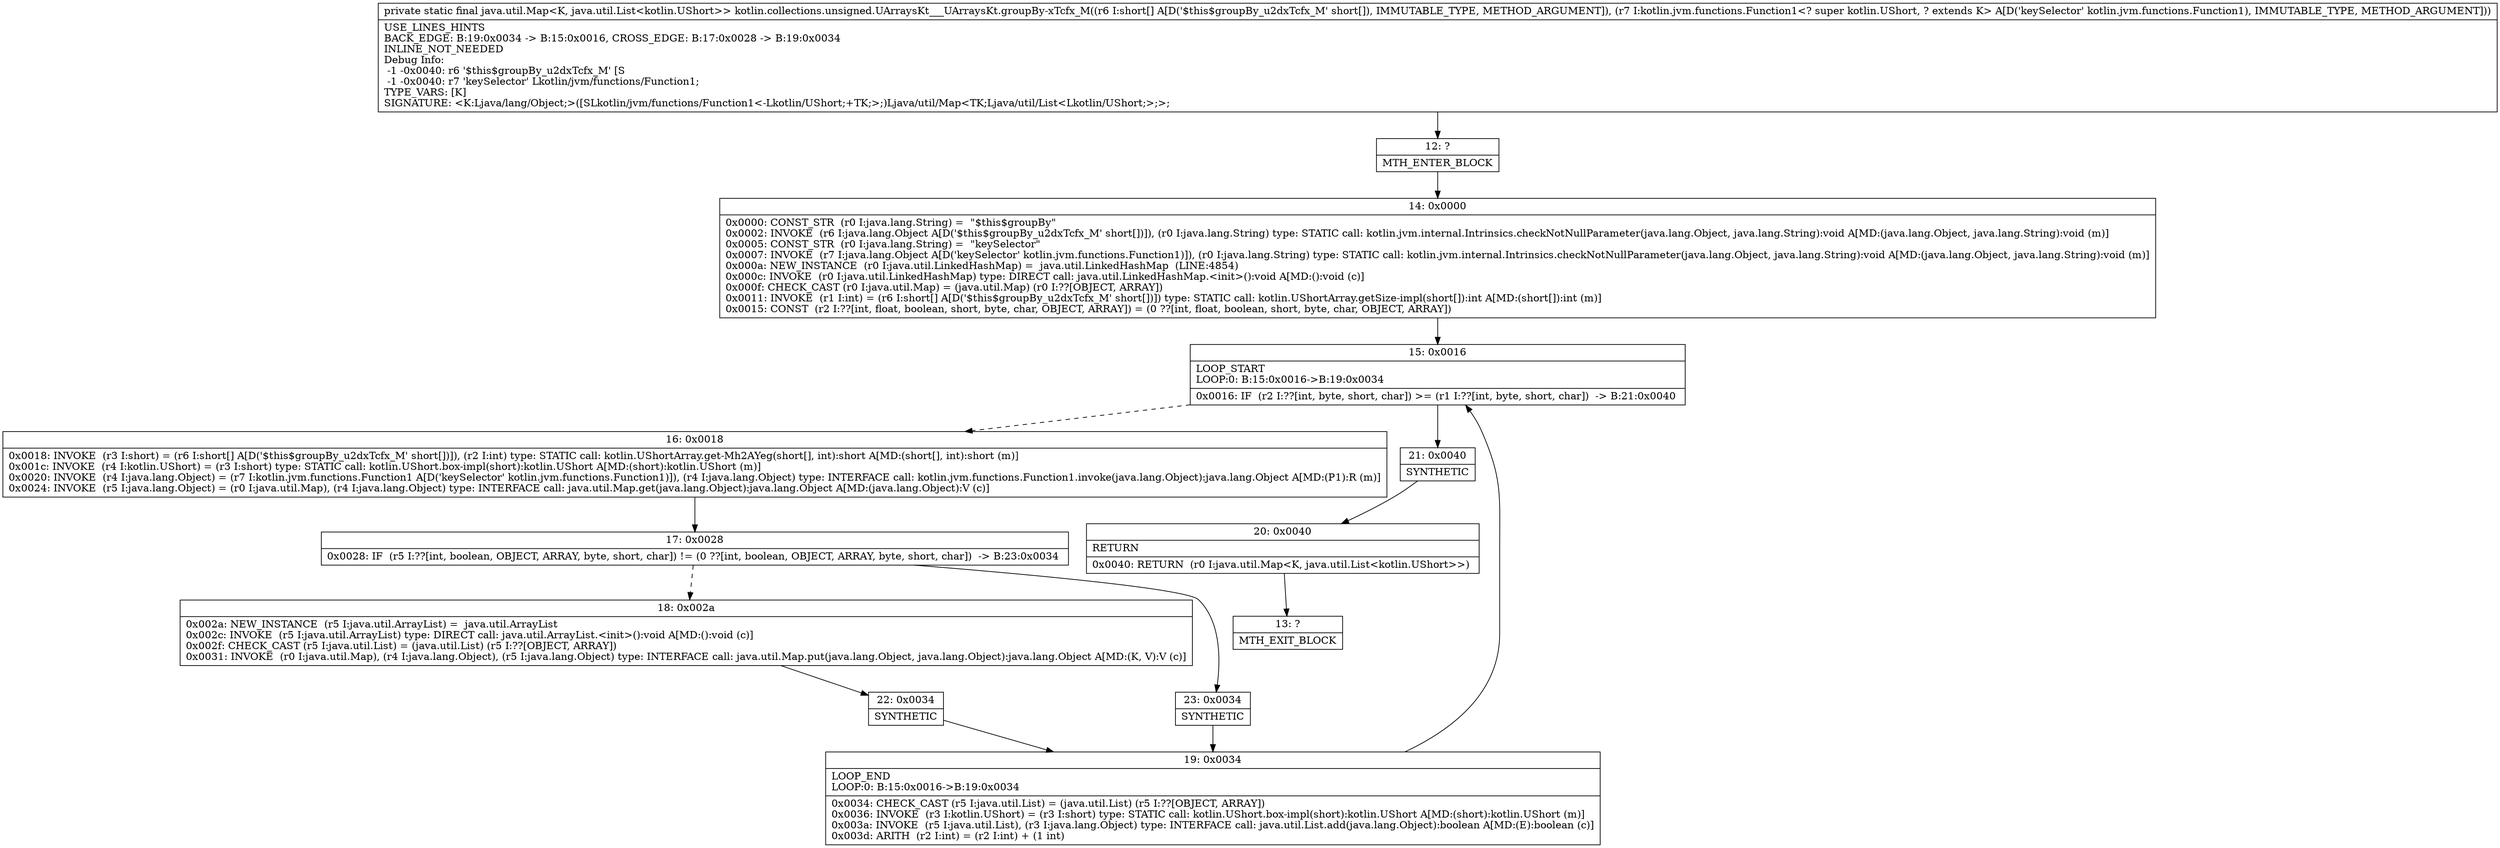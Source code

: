 digraph "CFG forkotlin.collections.unsigned.UArraysKt___UArraysKt.groupBy\-xTcfx_M([SLkotlin\/jvm\/functions\/Function1;)Ljava\/util\/Map;" {
Node_12 [shape=record,label="{12\:\ ?|MTH_ENTER_BLOCK\l}"];
Node_14 [shape=record,label="{14\:\ 0x0000|0x0000: CONST_STR  (r0 I:java.lang.String) =  \"$this$groupBy\" \l0x0002: INVOKE  (r6 I:java.lang.Object A[D('$this$groupBy_u2dxTcfx_M' short[])]), (r0 I:java.lang.String) type: STATIC call: kotlin.jvm.internal.Intrinsics.checkNotNullParameter(java.lang.Object, java.lang.String):void A[MD:(java.lang.Object, java.lang.String):void (m)]\l0x0005: CONST_STR  (r0 I:java.lang.String) =  \"keySelector\" \l0x0007: INVOKE  (r7 I:java.lang.Object A[D('keySelector' kotlin.jvm.functions.Function1)]), (r0 I:java.lang.String) type: STATIC call: kotlin.jvm.internal.Intrinsics.checkNotNullParameter(java.lang.Object, java.lang.String):void A[MD:(java.lang.Object, java.lang.String):void (m)]\l0x000a: NEW_INSTANCE  (r0 I:java.util.LinkedHashMap) =  java.util.LinkedHashMap  (LINE:4854)\l0x000c: INVOKE  (r0 I:java.util.LinkedHashMap) type: DIRECT call: java.util.LinkedHashMap.\<init\>():void A[MD:():void (c)]\l0x000f: CHECK_CAST (r0 I:java.util.Map) = (java.util.Map) (r0 I:??[OBJECT, ARRAY]) \l0x0011: INVOKE  (r1 I:int) = (r6 I:short[] A[D('$this$groupBy_u2dxTcfx_M' short[])]) type: STATIC call: kotlin.UShortArray.getSize\-impl(short[]):int A[MD:(short[]):int (m)]\l0x0015: CONST  (r2 I:??[int, float, boolean, short, byte, char, OBJECT, ARRAY]) = (0 ??[int, float, boolean, short, byte, char, OBJECT, ARRAY]) \l}"];
Node_15 [shape=record,label="{15\:\ 0x0016|LOOP_START\lLOOP:0: B:15:0x0016\-\>B:19:0x0034\l|0x0016: IF  (r2 I:??[int, byte, short, char]) \>= (r1 I:??[int, byte, short, char])  \-\> B:21:0x0040 \l}"];
Node_16 [shape=record,label="{16\:\ 0x0018|0x0018: INVOKE  (r3 I:short) = (r6 I:short[] A[D('$this$groupBy_u2dxTcfx_M' short[])]), (r2 I:int) type: STATIC call: kotlin.UShortArray.get\-Mh2AYeg(short[], int):short A[MD:(short[], int):short (m)]\l0x001c: INVOKE  (r4 I:kotlin.UShort) = (r3 I:short) type: STATIC call: kotlin.UShort.box\-impl(short):kotlin.UShort A[MD:(short):kotlin.UShort (m)]\l0x0020: INVOKE  (r4 I:java.lang.Object) = (r7 I:kotlin.jvm.functions.Function1 A[D('keySelector' kotlin.jvm.functions.Function1)]), (r4 I:java.lang.Object) type: INTERFACE call: kotlin.jvm.functions.Function1.invoke(java.lang.Object):java.lang.Object A[MD:(P1):R (m)]\l0x0024: INVOKE  (r5 I:java.lang.Object) = (r0 I:java.util.Map), (r4 I:java.lang.Object) type: INTERFACE call: java.util.Map.get(java.lang.Object):java.lang.Object A[MD:(java.lang.Object):V (c)]\l}"];
Node_17 [shape=record,label="{17\:\ 0x0028|0x0028: IF  (r5 I:??[int, boolean, OBJECT, ARRAY, byte, short, char]) != (0 ??[int, boolean, OBJECT, ARRAY, byte, short, char])  \-\> B:23:0x0034 \l}"];
Node_18 [shape=record,label="{18\:\ 0x002a|0x002a: NEW_INSTANCE  (r5 I:java.util.ArrayList) =  java.util.ArrayList \l0x002c: INVOKE  (r5 I:java.util.ArrayList) type: DIRECT call: java.util.ArrayList.\<init\>():void A[MD:():void (c)]\l0x002f: CHECK_CAST (r5 I:java.util.List) = (java.util.List) (r5 I:??[OBJECT, ARRAY]) \l0x0031: INVOKE  (r0 I:java.util.Map), (r4 I:java.lang.Object), (r5 I:java.lang.Object) type: INTERFACE call: java.util.Map.put(java.lang.Object, java.lang.Object):java.lang.Object A[MD:(K, V):V (c)]\l}"];
Node_22 [shape=record,label="{22\:\ 0x0034|SYNTHETIC\l}"];
Node_19 [shape=record,label="{19\:\ 0x0034|LOOP_END\lLOOP:0: B:15:0x0016\-\>B:19:0x0034\l|0x0034: CHECK_CAST (r5 I:java.util.List) = (java.util.List) (r5 I:??[OBJECT, ARRAY]) \l0x0036: INVOKE  (r3 I:kotlin.UShort) = (r3 I:short) type: STATIC call: kotlin.UShort.box\-impl(short):kotlin.UShort A[MD:(short):kotlin.UShort (m)]\l0x003a: INVOKE  (r5 I:java.util.List), (r3 I:java.lang.Object) type: INTERFACE call: java.util.List.add(java.lang.Object):boolean A[MD:(E):boolean (c)]\l0x003d: ARITH  (r2 I:int) = (r2 I:int) + (1 int) \l}"];
Node_23 [shape=record,label="{23\:\ 0x0034|SYNTHETIC\l}"];
Node_21 [shape=record,label="{21\:\ 0x0040|SYNTHETIC\l}"];
Node_20 [shape=record,label="{20\:\ 0x0040|RETURN\l|0x0040: RETURN  (r0 I:java.util.Map\<K, java.util.List\<kotlin.UShort\>\>) \l}"];
Node_13 [shape=record,label="{13\:\ ?|MTH_EXIT_BLOCK\l}"];
MethodNode[shape=record,label="{private static final java.util.Map\<K, java.util.List\<kotlin.UShort\>\> kotlin.collections.unsigned.UArraysKt___UArraysKt.groupBy\-xTcfx_M((r6 I:short[] A[D('$this$groupBy_u2dxTcfx_M' short[]), IMMUTABLE_TYPE, METHOD_ARGUMENT]), (r7 I:kotlin.jvm.functions.Function1\<? super kotlin.UShort, ? extends K\> A[D('keySelector' kotlin.jvm.functions.Function1), IMMUTABLE_TYPE, METHOD_ARGUMENT]))  | USE_LINES_HINTS\lBACK_EDGE: B:19:0x0034 \-\> B:15:0x0016, CROSS_EDGE: B:17:0x0028 \-\> B:19:0x0034\lINLINE_NOT_NEEDED\lDebug Info:\l  \-1 \-0x0040: r6 '$this$groupBy_u2dxTcfx_M' [S\l  \-1 \-0x0040: r7 'keySelector' Lkotlin\/jvm\/functions\/Function1;\lTYPE_VARS: [K]\lSIGNATURE: \<K:Ljava\/lang\/Object;\>([SLkotlin\/jvm\/functions\/Function1\<\-Lkotlin\/UShort;+TK;\>;)Ljava\/util\/Map\<TK;Ljava\/util\/List\<Lkotlin\/UShort;\>;\>;\l}"];
MethodNode -> Node_12;Node_12 -> Node_14;
Node_14 -> Node_15;
Node_15 -> Node_16[style=dashed];
Node_15 -> Node_21;
Node_16 -> Node_17;
Node_17 -> Node_18[style=dashed];
Node_17 -> Node_23;
Node_18 -> Node_22;
Node_22 -> Node_19;
Node_19 -> Node_15;
Node_23 -> Node_19;
Node_21 -> Node_20;
Node_20 -> Node_13;
}

